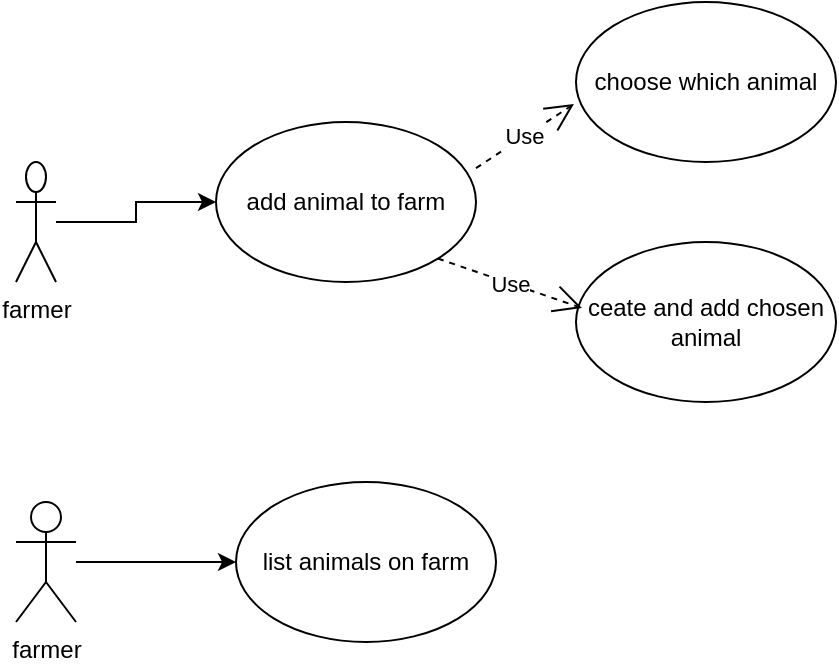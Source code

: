 <mxfile version="13.0.3" type="device"><diagram id="2d2eebc8-8f40-dc8b-ab88-f58a19a481ff" name="Page-1"><mxGraphModel dx="852" dy="1671" grid="1" gridSize="10" guides="1" tooltips="1" connect="1" arrows="1" fold="1" page="1" pageScale="1" pageWidth="827" pageHeight="1169" background="#ffffff" math="0" shadow="0"><root><mxCell id="0"/><mxCell id="1" parent="0"/><mxCell id="D3wiVnBU3d6sQpcNOPKU-39" style="edgeStyle=orthogonalEdgeStyle;rounded=0;orthogonalLoop=1;jettySize=auto;html=1;" parent="1" source="2" target="D3wiVnBU3d6sQpcNOPKU-33" edge="1"><mxGeometry relative="1" as="geometry"/></mxCell><mxCell id="2" value="farmer" style="shape=umlActor;verticalLabelPosition=bottom;labelBackgroundColor=#ffffff;verticalAlign=top;html=1;" parent="1" vertex="1"><mxGeometry x="100" y="240" width="30" height="60" as="geometry"/></mxCell><mxCell id="17" style="edgeStyle=orthogonalEdgeStyle;rounded=0;html=1;exitX=0.5;exitY=1;entryX=0.5;entryY=0;jettySize=auto;orthogonalLoop=1;" parent="1" edge="1"><mxGeometry relative="1" as="geometry"><mxPoint x="450" y="170" as="sourcePoint"/></mxGeometry></mxCell><mxCell id="16" style="edgeStyle=orthogonalEdgeStyle;rounded=0;html=1;exitX=0.5;exitY=1;entryX=0.5;entryY=0;jettySize=auto;orthogonalLoop=1;" parent="1" edge="1"><mxGeometry relative="1" as="geometry"><mxPoint x="450" y="80" as="sourcePoint"/></mxGeometry></mxCell><mxCell id="18" style="edgeStyle=orthogonalEdgeStyle;rounded=0;html=1;exitX=1;exitY=0;entryX=0;entryY=0.5;jettySize=auto;orthogonalLoop=1;" parent="1" edge="1"><mxGeometry relative="1" as="geometry"><mxPoint x="499" y="200" as="sourcePoint"/></mxGeometry></mxCell><mxCell id="20" style="edgeStyle=orthogonalEdgeStyle;rounded=0;html=1;exitX=0.5;exitY=1;entryX=0.5;entryY=0;jettySize=auto;orthogonalLoop=1;" parent="1" edge="1"><mxGeometry relative="1" as="geometry"><mxPoint x="450" y="370" as="sourcePoint"/></mxGeometry></mxCell><mxCell id="21" style="edgeStyle=orthogonalEdgeStyle;rounded=0;html=1;exitX=1;exitY=0.5;entryX=0;entryY=0.5;jettySize=auto;orthogonalLoop=1;" parent="1" edge="1"><mxGeometry relative="1" as="geometry"><mxPoint x="530" y="450" as="sourcePoint"/></mxGeometry></mxCell><mxCell id="D3wiVnBU3d6sQpcNOPKU-23" value="add animal to farm" style="ellipse;whiteSpace=wrap;html=1;" parent="1" vertex="1"><mxGeometry x="200" y="50" width="130" height="80" as="geometry"/></mxCell><mxCell id="D3wiVnBU3d6sQpcNOPKU-31" value="choose which animal" style="ellipse;whiteSpace=wrap;html=1;" parent="1" vertex="1"><mxGeometry x="380" y="-10" width="130" height="80" as="geometry"/></mxCell><mxCell id="D3wiVnBU3d6sQpcNOPKU-32" value="ceate and add chosen animal" style="ellipse;whiteSpace=wrap;html=1;" parent="1" vertex="1"><mxGeometry x="380" y="110" width="130" height="80" as="geometry"/></mxCell><mxCell id="D3wiVnBU3d6sQpcNOPKU-33" value="list animals on farm" style="ellipse;whiteSpace=wrap;html=1;" parent="1" vertex="1"><mxGeometry x="210" y="230" width="130" height="80" as="geometry"/></mxCell><mxCell id="D3wiVnBU3d6sQpcNOPKU-36" style="edgeStyle=orthogonalEdgeStyle;rounded=0;orthogonalLoop=1;jettySize=auto;html=1;" parent="1" source="D3wiVnBU3d6sQpcNOPKU-34" target="D3wiVnBU3d6sQpcNOPKU-23" edge="1"><mxGeometry relative="1" as="geometry"/></mxCell><mxCell id="D3wiVnBU3d6sQpcNOPKU-34" value="farmer" style="shape=umlActor;verticalLabelPosition=bottom;labelBackgroundColor=#ffffff;verticalAlign=top;html=1;" parent="1" vertex="1"><mxGeometry x="100" y="70" width="20" height="60" as="geometry"/></mxCell><mxCell id="RB2ZODUWgHdfqs7enVSk-21" value="Use" style="endArrow=open;endSize=12;dashed=1;html=1;exitX=1;exitY=1;exitDx=0;exitDy=0;entryX=0.023;entryY=0.413;entryDx=0;entryDy=0;entryPerimeter=0;" edge="1" parent="1" source="D3wiVnBU3d6sQpcNOPKU-23" target="D3wiVnBU3d6sQpcNOPKU-32"><mxGeometry width="160" relative="1" as="geometry"><mxPoint x="330" y="260" as="sourcePoint"/><mxPoint x="490" y="260" as="targetPoint"/></mxGeometry></mxCell><mxCell id="RB2ZODUWgHdfqs7enVSk-22" value="Use" style="endArrow=open;endSize=12;dashed=1;html=1;exitX=1;exitY=0.288;exitDx=0;exitDy=0;entryX=-0.008;entryY=0.638;entryDx=0;entryDy=0;entryPerimeter=0;exitPerimeter=0;" edge="1" parent="1" source="D3wiVnBU3d6sQpcNOPKU-23" target="D3wiVnBU3d6sQpcNOPKU-31"><mxGeometry width="160" relative="1" as="geometry"><mxPoint x="320.962" y="128.284" as="sourcePoint"/><mxPoint x="382.99" y="153.04" as="targetPoint"/></mxGeometry></mxCell></root></mxGraphModel></diagram></mxfile>